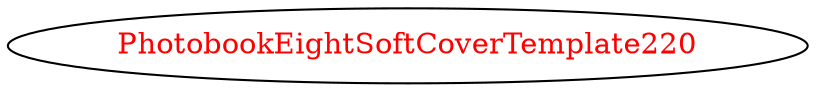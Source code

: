 digraph dependencyGraph {
 concentrate=true;
 ranksep="2.0";
 rankdir="LR"; 
 splines="ortho";
"PhotobookEightSoftCoverTemplate220" [fontcolor="red"];
}